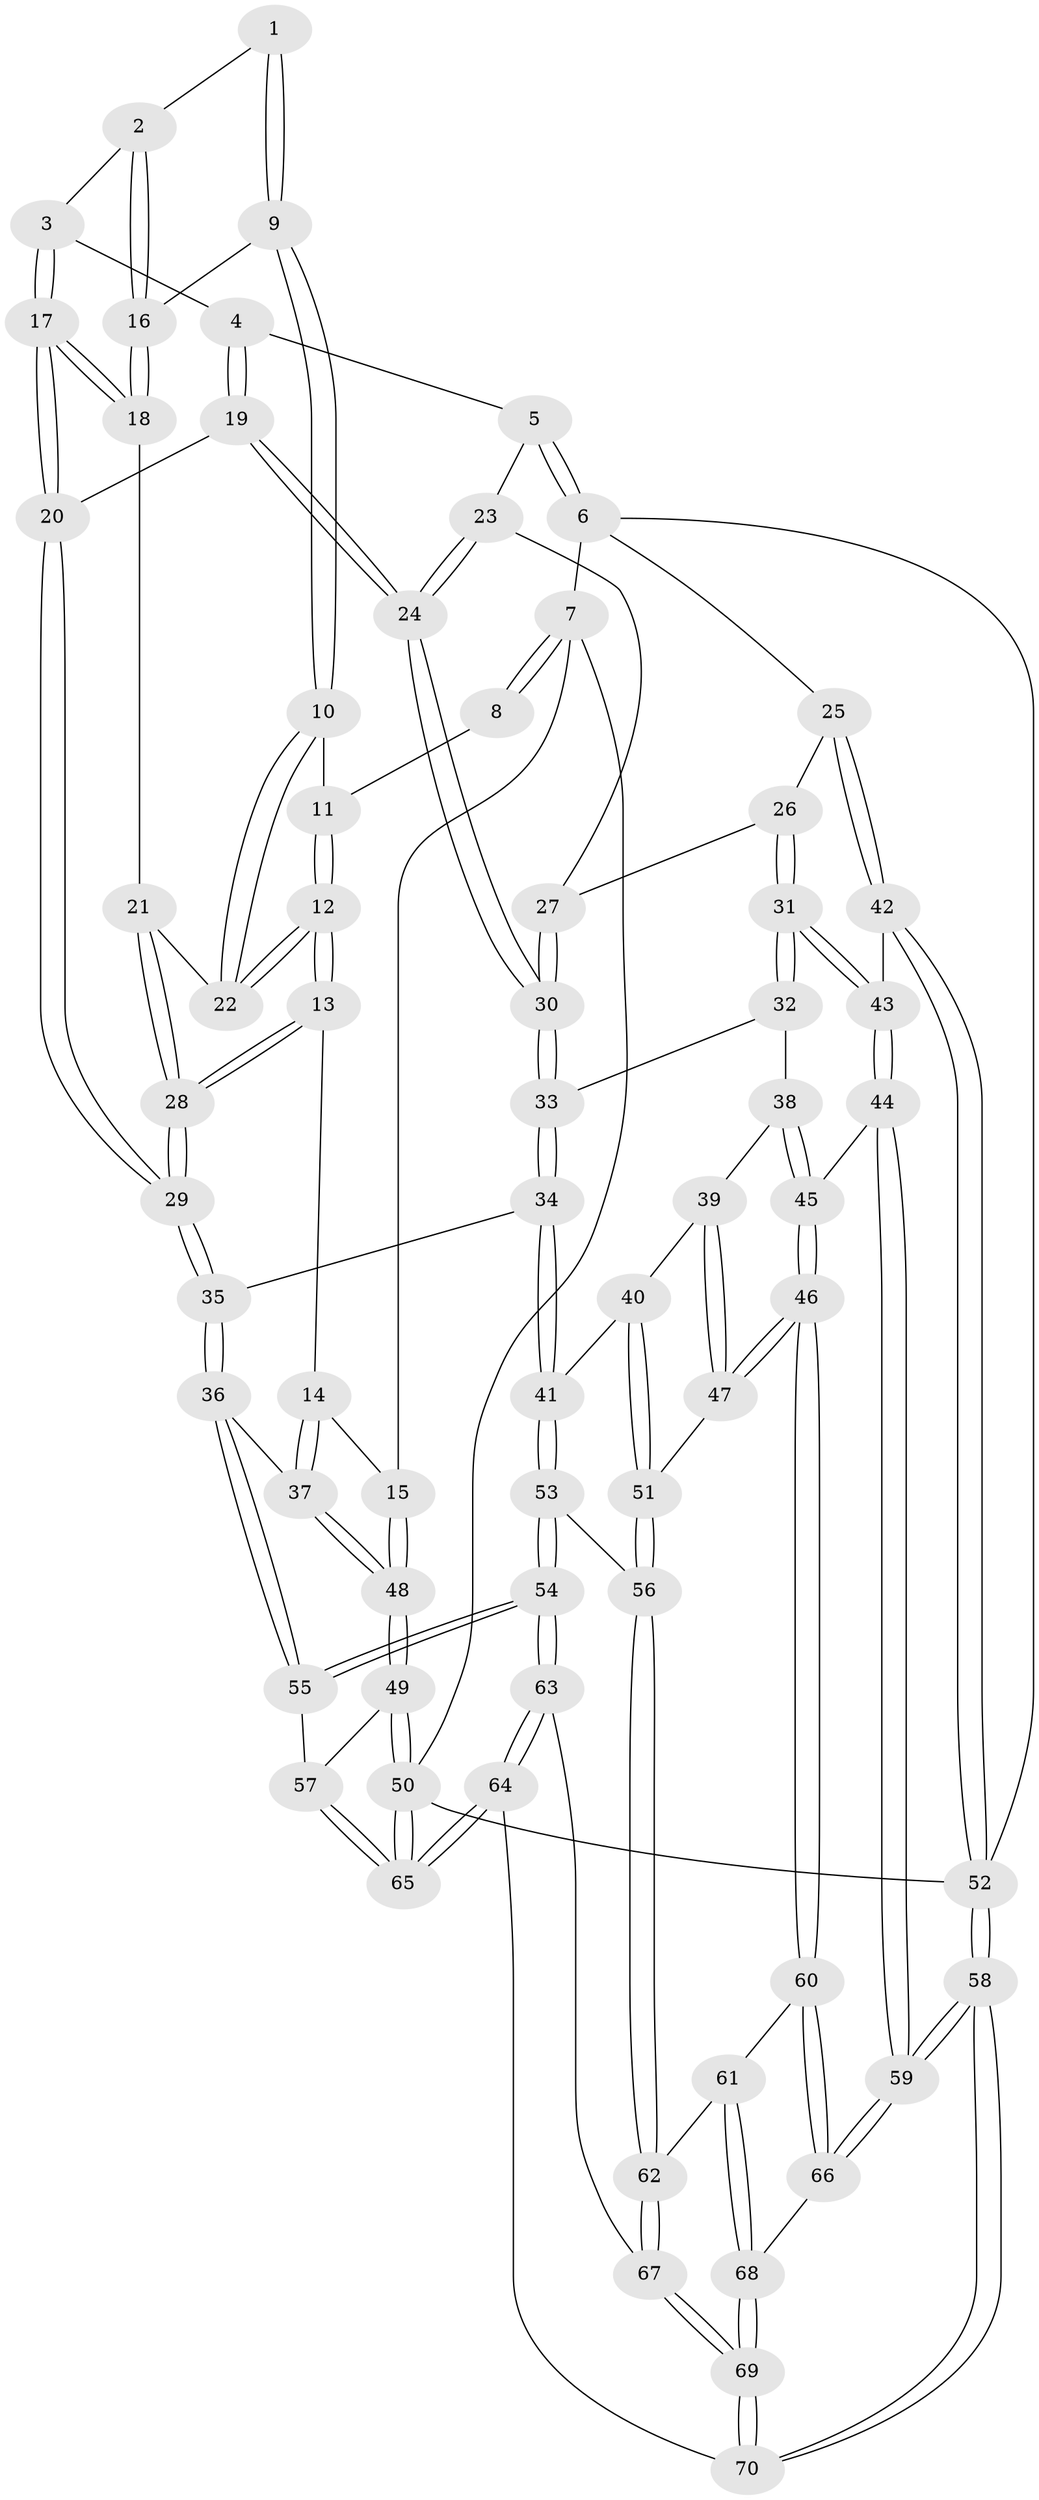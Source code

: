 // Generated by graph-tools (version 1.1) at 2025/03/03/09/25 03:03:26]
// undirected, 70 vertices, 172 edges
graph export_dot {
graph [start="1"]
  node [color=gray90,style=filled];
  1 [pos="+0.31511743677375453+0"];
  2 [pos="+0.39637898966809837+0"];
  3 [pos="+0.4096120182373654+0"];
  4 [pos="+0.6455093083788184+0"];
  5 [pos="+0.8035498314189131+0"];
  6 [pos="+1+0"];
  7 [pos="+0+0"];
  8 [pos="+0.0679641780149037+0"];
  9 [pos="+0.2340008056238823+0.07385919921672815"];
  10 [pos="+0.20697086286124655+0.09047444790384837"];
  11 [pos="+0.10687327626219961+0"];
  12 [pos="+0.09947003141762+0.17995163072959983"];
  13 [pos="+0.06852138459215368+0.22088252783485257"];
  14 [pos="+0+0.2387176610807446"];
  15 [pos="+0+0.22192685097685105"];
  16 [pos="+0.2863578036773663+0.07451885484510945"];
  17 [pos="+0.3899717588908668+0.12166946128943805"];
  18 [pos="+0.344215923763173+0.12213664068819521"];
  19 [pos="+0.5316264492281143+0.18630012889997655"];
  20 [pos="+0.43567981389450955+0.1734568341931589"];
  21 [pos="+0.2804730679832838+0.1623447999859239"];
  22 [pos="+0.19383898882784434+0.11790334504358202"];
  23 [pos="+0.7917863455211485+0"];
  24 [pos="+0.5715705143484087+0.23622944625034625"];
  25 [pos="+1+0.2202913195672711"];
  26 [pos="+0.8072763735396921+0.11249435003397518"];
  27 [pos="+0.7994905862107525+0.09189922004812132"];
  28 [pos="+0.270909272210871+0.3429587424012935"];
  29 [pos="+0.28107959266736465+0.3537582239947054"];
  30 [pos="+0.5936221062313937+0.27509269274697873"];
  31 [pos="+0.870226879116733+0.3983603976926681"];
  32 [pos="+0.6078609089435992+0.3146637810753503"];
  33 [pos="+0.6049570130302316+0.312735731200984"];
  34 [pos="+0.33299398511352+0.4780219969271035"];
  35 [pos="+0.3168071002945144+0.4715713232965242"];
  36 [pos="+0.16391063084045332+0.5535631683935653"];
  37 [pos="+0.15182604948333586+0.5510070869408574"];
  38 [pos="+0.5954461568645893+0.47970849819733347"];
  39 [pos="+0.5667573459225103+0.5075063259383376"];
  40 [pos="+0.4661005570346081+0.5289695030842546"];
  41 [pos="+0.3401286662690502+0.487123506131521"];
  42 [pos="+1+0.43740606443750246"];
  43 [pos="+0.9294882674868741+0.4481474160244194"];
  44 [pos="+0.8063094279312824+0.6011159093562927"];
  45 [pos="+0.7518932139001288+0.6252993475235861"];
  46 [pos="+0.7142958208048027+0.6504195627261441"];
  47 [pos="+0.6425336338044259+0.645521339425573"];
  48 [pos="+0+0.5941716928663744"];
  49 [pos="+0+0.6482199179106328"];
  50 [pos="+0+1"];
  51 [pos="+0.6093086160758813+0.6485568062202796"];
  52 [pos="+1+1"];
  53 [pos="+0.3901940217569518+0.6607919727626883"];
  54 [pos="+0.2202082329493821+0.7878453025343918"];
  55 [pos="+0.16431503756436608+0.6805666697531038"];
  56 [pos="+0.4582649736974176+0.7426556099229119"];
  57 [pos="+0.09194417789375971+0.7240710843644116"];
  58 [pos="+1+1"];
  59 [pos="+0.9344966783485342+0.9295554414176724"];
  60 [pos="+0.6832754972442588+0.7874127121051399"];
  61 [pos="+0.49425823646529193+0.7644315299871614"];
  62 [pos="+0.45833902782417557+0.7479667029485113"];
  63 [pos="+0.2269013424423385+0.8880457697702434"];
  64 [pos="+0.08998393512508836+1"];
  65 [pos="+0+1"];
  66 [pos="+0.6803730200804088+0.8383306448426755"];
  67 [pos="+0.4364445370981735+0.8108523583811776"];
  68 [pos="+0.6485030602466486+0.8747093625960829"];
  69 [pos="+0.5583518243550669+1"];
  70 [pos="+0.555712069388985+1"];
  1 -- 2;
  1 -- 9;
  1 -- 9;
  2 -- 3;
  2 -- 16;
  2 -- 16;
  3 -- 4;
  3 -- 17;
  3 -- 17;
  4 -- 5;
  4 -- 19;
  4 -- 19;
  5 -- 6;
  5 -- 6;
  5 -- 23;
  6 -- 7;
  6 -- 25;
  6 -- 52;
  7 -- 8;
  7 -- 8;
  7 -- 15;
  7 -- 50;
  8 -- 11;
  9 -- 10;
  9 -- 10;
  9 -- 16;
  10 -- 11;
  10 -- 22;
  10 -- 22;
  11 -- 12;
  11 -- 12;
  12 -- 13;
  12 -- 13;
  12 -- 22;
  12 -- 22;
  13 -- 14;
  13 -- 28;
  13 -- 28;
  14 -- 15;
  14 -- 37;
  14 -- 37;
  15 -- 48;
  15 -- 48;
  16 -- 18;
  16 -- 18;
  17 -- 18;
  17 -- 18;
  17 -- 20;
  17 -- 20;
  18 -- 21;
  19 -- 20;
  19 -- 24;
  19 -- 24;
  20 -- 29;
  20 -- 29;
  21 -- 22;
  21 -- 28;
  21 -- 28;
  23 -- 24;
  23 -- 24;
  23 -- 27;
  24 -- 30;
  24 -- 30;
  25 -- 26;
  25 -- 42;
  25 -- 42;
  26 -- 27;
  26 -- 31;
  26 -- 31;
  27 -- 30;
  27 -- 30;
  28 -- 29;
  28 -- 29;
  29 -- 35;
  29 -- 35;
  30 -- 33;
  30 -- 33;
  31 -- 32;
  31 -- 32;
  31 -- 43;
  31 -- 43;
  32 -- 33;
  32 -- 38;
  33 -- 34;
  33 -- 34;
  34 -- 35;
  34 -- 41;
  34 -- 41;
  35 -- 36;
  35 -- 36;
  36 -- 37;
  36 -- 55;
  36 -- 55;
  37 -- 48;
  37 -- 48;
  38 -- 39;
  38 -- 45;
  38 -- 45;
  39 -- 40;
  39 -- 47;
  39 -- 47;
  40 -- 41;
  40 -- 51;
  40 -- 51;
  41 -- 53;
  41 -- 53;
  42 -- 43;
  42 -- 52;
  42 -- 52;
  43 -- 44;
  43 -- 44;
  44 -- 45;
  44 -- 59;
  44 -- 59;
  45 -- 46;
  45 -- 46;
  46 -- 47;
  46 -- 47;
  46 -- 60;
  46 -- 60;
  47 -- 51;
  48 -- 49;
  48 -- 49;
  49 -- 50;
  49 -- 50;
  49 -- 57;
  50 -- 65;
  50 -- 65;
  50 -- 52;
  51 -- 56;
  51 -- 56;
  52 -- 58;
  52 -- 58;
  53 -- 54;
  53 -- 54;
  53 -- 56;
  54 -- 55;
  54 -- 55;
  54 -- 63;
  54 -- 63;
  55 -- 57;
  56 -- 62;
  56 -- 62;
  57 -- 65;
  57 -- 65;
  58 -- 59;
  58 -- 59;
  58 -- 70;
  58 -- 70;
  59 -- 66;
  59 -- 66;
  60 -- 61;
  60 -- 66;
  60 -- 66;
  61 -- 62;
  61 -- 68;
  61 -- 68;
  62 -- 67;
  62 -- 67;
  63 -- 64;
  63 -- 64;
  63 -- 67;
  64 -- 65;
  64 -- 65;
  64 -- 70;
  66 -- 68;
  67 -- 69;
  67 -- 69;
  68 -- 69;
  68 -- 69;
  69 -- 70;
  69 -- 70;
}
